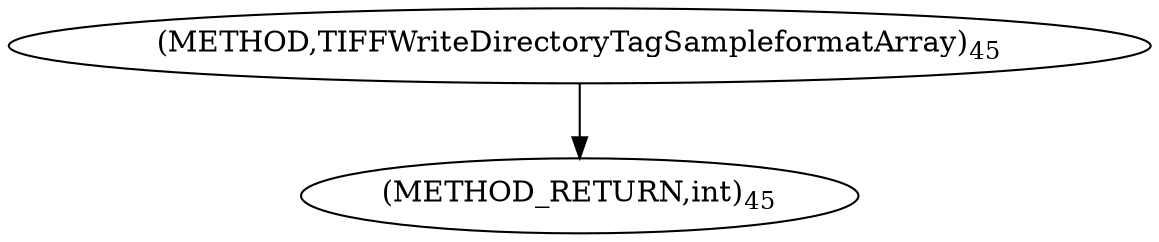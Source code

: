 digraph "TIFFWriteDirectoryTagSampleformatArray" {  
"63937" [label = <(METHOD,TIFFWriteDirectoryTagSampleformatArray)<SUB>45</SUB>> ]
"63944" [label = <(METHOD_RETURN,int)<SUB>45</SUB>> ]
  "63937" -> "63944" 
}
